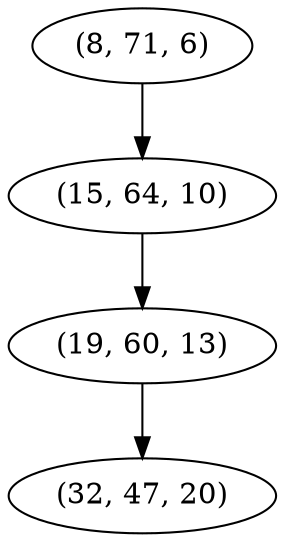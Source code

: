 digraph tree {
    "(8, 71, 6)";
    "(15, 64, 10)";
    "(19, 60, 13)";
    "(32, 47, 20)";
    "(8, 71, 6)" -> "(15, 64, 10)";
    "(15, 64, 10)" -> "(19, 60, 13)";
    "(19, 60, 13)" -> "(32, 47, 20)";
}
